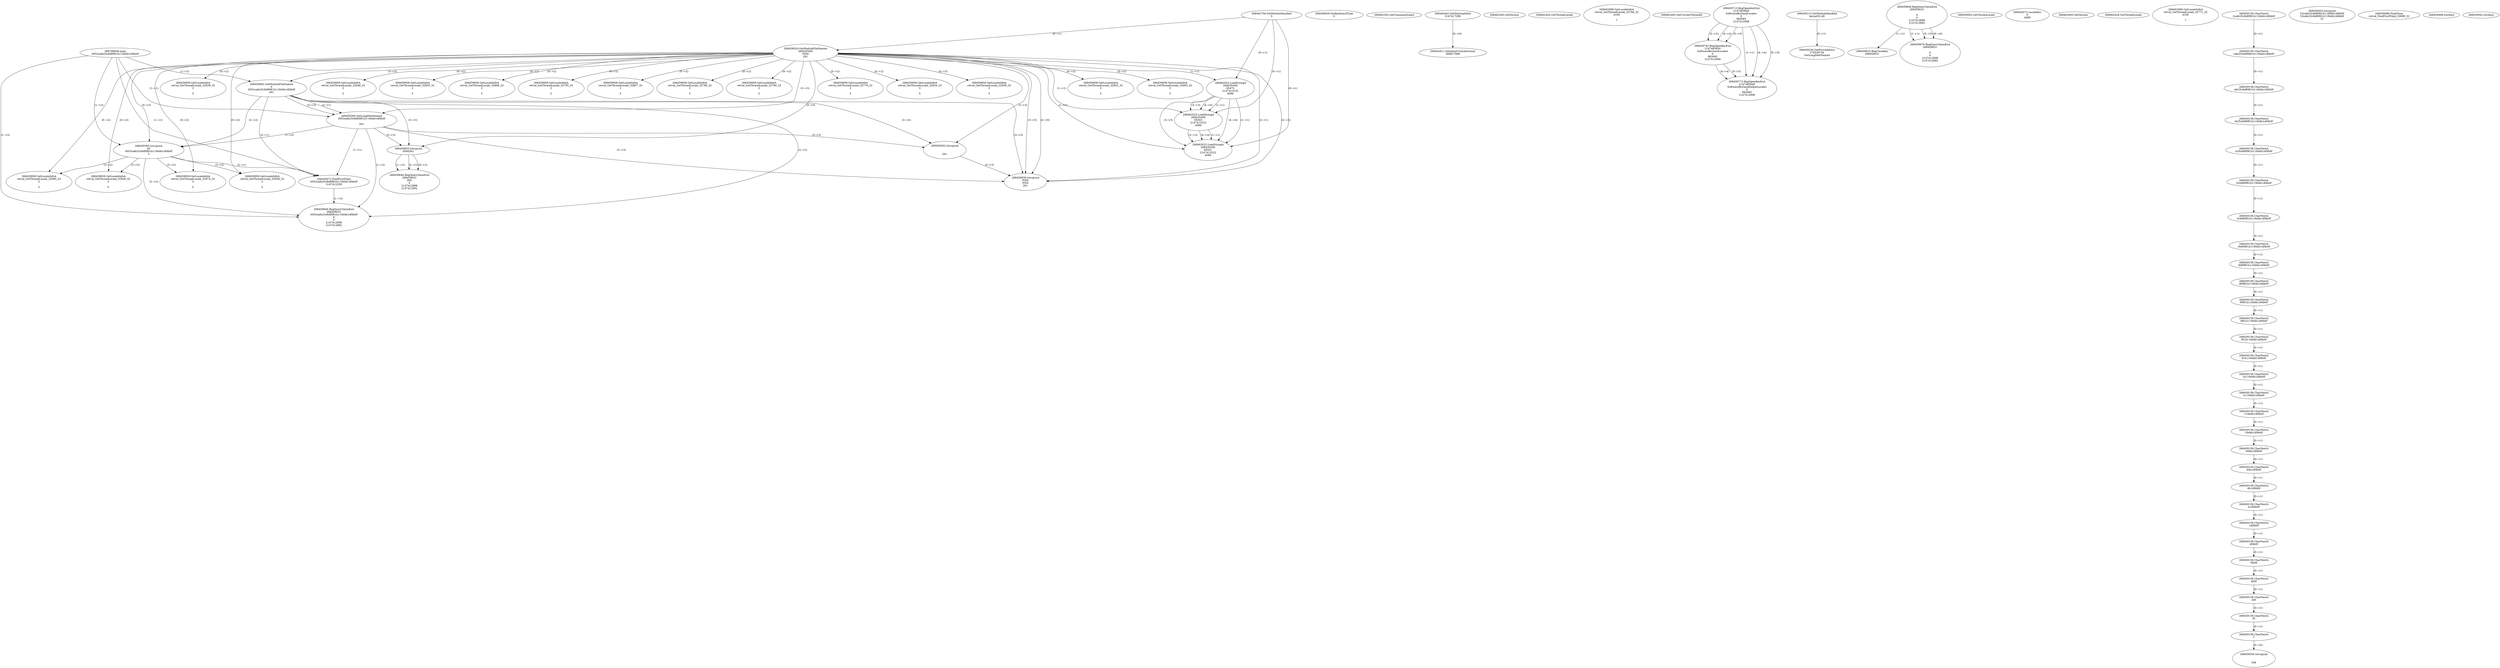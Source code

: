 // Global SCDG with merge call
digraph {
	0 [label="268798648.main
0053cafe25c8df0f61b119d4b1df4b0f"]
	1 [label="268462704.GetModuleHandleA
0"]
	2 [label="268448929.GetKeyboardType
0"]
	3 [label="268462363.GetCommandLineA
"]
	4 [label="268440442.GetStartupInfoA
2147417296"]
	5 [label="268462383.GetVersion
"]
	6 [label="268462445.GetThreadLocale
"]
	7 [label="268462098.GetLocaleInfoA
retval_GetThreadLocale_32768_32
4100

7"]
	8 [label="268462460.GetCurrentThreadId
"]
	9 [label="268459026.GetModuleFileNameA
268435456
PZM
261"]
	1 -> 9 [label="(0-->1)"]
	10 [label="268459683.GetModuleFileNameA
0
0053cafe25c8df0f61b119d4b1df4b0f
261"]
	0 -> 10 [label="(1-->2)"]
	9 -> 10 [label="(3-->3)"]
	11 [label="268459713.RegOpenKeyExA
2147483649
Software\Borland\Locales
0
983065
2147412908"]
	12 [label="268459743.RegOpenKeyExA
2147483650
Software\Borland\Locales
0
983065
2147412908"]
	11 -> 12 [label="(2-->2)"]
	11 -> 12 [label="(4-->4)"]
	11 -> 12 [label="(5-->5)"]
	13 [label="268459213.GetModuleHandleA
kernel32.dll"]
	14 [label="268459230.GetProcAddress
270536744
GetLongPathNameA"]
	13 -> 14 [label="(0-->1)"]
	15 [label="268459260.GetLongPathNameA
0053cafe25c8df0f61b119d4b1df4b0f

261"]
	0 -> 15 [label="(1-->1)"]
	10 -> 15 [label="(2-->1)"]
	9 -> 15 [label="(3-->3)"]
	10 -> 15 [label="(3-->3)"]
	16 [label="268459282.lstrcpynA


261"]
	9 -> 16 [label="(3-->3)"]
	10 -> 16 [label="(3-->3)"]
	15 -> 16 [label="(3-->3)"]
	17 [label="268459846.RegQueryValueExA
268459031

0
0
2147412898
2147412892"]
	18 [label="268459910.RegCloseKey
268459031"]
	17 -> 18 [label="(1-->1)"]
	19 [label="268459939.lstrcpynA
PZM
PZM
261"]
	9 -> 19 [label="(2-->1)"]
	9 -> 19 [label="(2-->2)"]
	9 -> 19 [label="(3-->3)"]
	10 -> 19 [label="(3-->3)"]
	15 -> 19 [label="(3-->3)"]
	16 -> 19 [label="(3-->3)"]
	9 -> 19 [label="(2-->0)"]
	20 [label="268459952.GetThreadLocale
"]
	21 [label="268459958.GetLocaleInfoA
retval_GetThreadLocale_32839_32
3

5"]
	9 -> 21 [label="(0-->2)"]
	22 [label="268462022.LoadStringA
268435456
65472
2147413232
4096"]
	1 -> 22 [label="(0-->1)"]
	9 -> 22 [label="(1-->1)"]
	23 [label="268442611.InitializeCriticalSection
268817868"]
	4 -> 23 [label="(0-->0)"]
	24 [label="268442672.LocalAlloc
0
4088"]
	25 [label="268462400.GetVersion
"]
	26 [label="268462428.GetThreadLocale
"]
	27 [label="268462098.GetLocaleInfoA
retval_GetThreadLocale_32771_32
4100

7"]
	28 [label="268459395.lstrcpynA
00
0053cafe25c8df0f61b119d4b1df4b0f
3"]
	0 -> 28 [label="(1-->2)"]
	10 -> 28 [label="(2-->2)"]
	15 -> 28 [label="(1-->2)"]
	9 -> 28 [label="(0-->3)"]
	29 [label="268459156.CharNextA
3cafe25c8df0f61b119d4b1df4b0f"]
	30 [label="268459156.CharNextA
cafe25c8df0f61b119d4b1df4b0f"]
	29 -> 30 [label="(0-->1)"]
	31 [label="268459156.CharNextA
afe25c8df0f61b119d4b1df4b0f"]
	30 -> 31 [label="(0-->1)"]
	32 [label="268459156.CharNextA
fe25c8df0f61b119d4b1df4b0f"]
	31 -> 32 [label="(0-->1)"]
	33 [label="268459156.CharNextA
e25c8df0f61b119d4b1df4b0f"]
	32 -> 33 [label="(0-->1)"]
	34 [label="268459156.CharNextA
25c8df0f61b119d4b1df4b0f"]
	33 -> 34 [label="(0-->1)"]
	35 [label="268459156.CharNextA
5c8df0f61b119d4b1df4b0f"]
	34 -> 35 [label="(0-->1)"]
	36 [label="268459156.CharNextA
c8df0f61b119d4b1df4b0f"]
	35 -> 36 [label="(0-->1)"]
	37 [label="268459156.CharNextA
8df0f61b119d4b1df4b0f"]
	36 -> 37 [label="(0-->1)"]
	38 [label="268459156.CharNextA
df0f61b119d4b1df4b0f"]
	37 -> 38 [label="(0-->1)"]
	39 [label="268459156.CharNextA
f0f61b119d4b1df4b0f"]
	38 -> 39 [label="(0-->1)"]
	40 [label="268459156.CharNextA
0f61b119d4b1df4b0f"]
	39 -> 40 [label="(0-->1)"]
	41 [label="268459156.CharNextA
f61b119d4b1df4b0f"]
	40 -> 41 [label="(0-->1)"]
	42 [label="268459156.CharNextA
61b119d4b1df4b0f"]
	41 -> 42 [label="(0-->1)"]
	43 [label="268459156.CharNextA
1b119d4b1df4b0f"]
	42 -> 43 [label="(0-->1)"]
	44 [label="268459156.CharNextA
b119d4b1df4b0f"]
	43 -> 44 [label="(0-->1)"]
	45 [label="268459156.CharNextA
119d4b1df4b0f"]
	44 -> 45 [label="(0-->1)"]
	46 [label="268459156.CharNextA
19d4b1df4b0f"]
	45 -> 46 [label="(0-->1)"]
	47 [label="268459156.CharNextA
9d4b1df4b0f"]
	46 -> 47 [label="(0-->1)"]
	48 [label="268459156.CharNextA
d4b1df4b0f"]
	47 -> 48 [label="(0-->1)"]
	49 [label="268459156.CharNextA
4b1df4b0f"]
	48 -> 49 [label="(0-->1)"]
	50 [label="268459156.CharNextA
b1df4b0f"]
	49 -> 50 [label="(0-->1)"]
	51 [label="268459156.CharNextA
1df4b0f"]
	50 -> 51 [label="(0-->1)"]
	52 [label="268459156.CharNextA
df4b0f"]
	51 -> 52 [label="(0-->1)"]
	53 [label="268459156.CharNextA
f4b0f"]
	52 -> 53 [label="(0-->1)"]
	54 [label="268459156.CharNextA
4b0f"]
	53 -> 54 [label="(0-->1)"]
	55 [label="268459156.CharNextA
b0f"]
	54 -> 55 [label="(0-->1)"]
	56 [label="268459156.CharNextA
0f"]
	55 -> 56 [label="(0-->1)"]
	57 [label="268459156.CharNextA
f"]
	56 -> 57 [label="(0-->1)"]
	58 [label="268459454.lstrcpynA
53cafe25c8df0f61b119d4b1df4b0f
53cafe25c8df0f61b119d4b1df4b0f
31"]
	59 [label="268459473.FindFirstFileA
0053cafe25c8df0f61b119d4b1df4b0f
2147412258"]
	0 -> 59 [label="(1-->1)"]
	10 -> 59 [label="(2-->1)"]
	15 -> 59 [label="(1-->1)"]
	28 -> 59 [label="(2-->1)"]
	60 [label="268459846.RegQueryValueExA
268459031
0053cafe25c8df0f61b119d4b1df4b0f
0
0
2147412898
2147412892"]
	0 -> 60 [label="(1-->2)"]
	10 -> 60 [label="(2-->2)"]
	15 -> 60 [label="(1-->2)"]
	28 -> 60 [label="(2-->2)"]
	59 -> 60 [label="(1-->2)"]
	61 [label="268459958.GetLocaleInfoA
retval_GetThreadLocale_32926_32
3

5"]
	9 -> 61 [label="(0-->2)"]
	28 -> 61 [label="(3-->2)"]
	62 [label="268462022.LoadStringA
268435456
65503
2147413232
4096"]
	1 -> 62 [label="(0-->1)"]
	9 -> 62 [label="(1-->1)"]
	22 -> 62 [label="(1-->1)"]
	22 -> 62 [label="(3-->3)"]
	22 -> 62 [label="(4-->4)"]
	63 [label="268459876.RegQueryValueExA
268459031

0
0
2147412898
2147412892"]
	17 -> 63 [label="(1-->1)"]
	17 -> 63 [label="(5-->5)"]
	17 -> 63 [label="(6-->6)"]
	64 [label="268459958.GetLocaleInfoA
retval_GetThreadLocale_32848_32
3

5"]
	9 -> 64 [label="(0-->2)"]
	65 [label="268462022.LoadStringA
268435456
65501
2147413232
4096"]
	1 -> 65 [label="(0-->1)"]
	9 -> 65 [label="(1-->1)"]
	22 -> 65 [label="(1-->1)"]
	62 -> 65 [label="(1-->1)"]
	22 -> 65 [label="(3-->3)"]
	62 -> 65 [label="(3-->3)"]
	22 -> 65 [label="(4-->4)"]
	62 -> 65 [label="(4-->4)"]
	66 [label="268459958.GetLocaleInfoA
retval_GetThreadLocale_32850_32
3

5"]
	9 -> 66 [label="(0-->2)"]
	67 [label="268459773.RegOpenKeyExA
2147483649
Software\Borland\Delphi\Locales
0
983065
2147412908"]
	11 -> 67 [label="(1-->1)"]
	11 -> 67 [label="(4-->4)"]
	12 -> 67 [label="(4-->4)"]
	11 -> 67 [label="(5-->5)"]
	12 -> 67 [label="(5-->5)"]
	68 [label="268459958.GetLocaleInfoA
retval_GetThreadLocale_32868_32
3

5"]
	9 -> 68 [label="(0-->2)"]
	69 [label="268459958.GetLocaleInfoA
retval_GetThreadLocale_32795_32
3

5"]
	9 -> 69 [label="(0-->2)"]
	70 [label="268459958.GetLocaleInfoA
retval_GetThreadLocale_32807_32
3

5"]
	9 -> 70 [label="(0-->2)"]
	71 [label="268459958.GetLocaleInfoA
retval_GetThreadLocale_32789_32
3

5"]
	9 -> 71 [label="(0-->2)"]
	72 [label="268459958.GetLocaleInfoA
retval_GetThreadLocale_32790_32
3

5"]
	9 -> 72 [label="(0-->2)"]
	73 [label="268459958.GetLocaleInfoA
retval_GetThreadLocale_32776_32
3

5"]
	9 -> 73 [label="(0-->2)"]
	74 [label="268459958.GetLocaleInfoA
retval_GetThreadLocale_32834_32
3

5"]
	9 -> 74 [label="(0-->2)"]
	75 [label="268459958.GetLocaleInfoA
retval_GetThreadLocale_32938_32
3

5"]
	9 -> 75 [label="(0-->2)"]
	28 -> 75 [label="(3-->2)"]
	76 [label="268459958.GetLocaleInfoA
retval_GetThreadLocale_32859_32
3

5"]
	9 -> 76 [label="(0-->2)"]
	77 [label="268459958.GetLocaleInfoA
retval_GetThreadLocale_32825_32
3

5"]
	9 -> 77 [label="(0-->2)"]
	78 [label="268459958.GetLocaleInfoA
retval_GetThreadLocale_32995_32
3

5"]
	9 -> 78 [label="(0-->2)"]
	28 -> 78 [label="(3-->2)"]
	79 [label="268459958.GetLocaleInfoA
retval_GetThreadLocale_32893_32
3

5"]
	9 -> 79 [label="(0-->2)"]
	80 [label="268459486.FindClose
retval_FindFirstFileA_32899_32"]
	81 [label="268459498.lstrlenA
"]
	82 [label="268459550.lstrcpynA


258"]
	57 -> 82 [label="(0-->0)"]
	83 [label="268459562.lstrlenA
"]
	84 [label="268459603.lstrcpynA
00\
00\
261"]
	9 -> 84 [label="(3-->3)"]
	10 -> 84 [label="(3-->3)"]
	15 -> 84 [label="(3-->3)"]
	85 [label="268459846.RegQueryValueExA
268459031
00\
0
0
2147412898
2147412892"]
	84 -> 85 [label="(1-->2)"]
	84 -> 85 [label="(2-->2)"]
	84 -> 85 [label="(0-->2)"]
	86 [label="268459958.GetLocaleInfoA
retval_GetThreadLocale_32974_32
3

5"]
	9 -> 86 [label="(0-->2)"]
	28 -> 86 [label="(3-->2)"]
}
